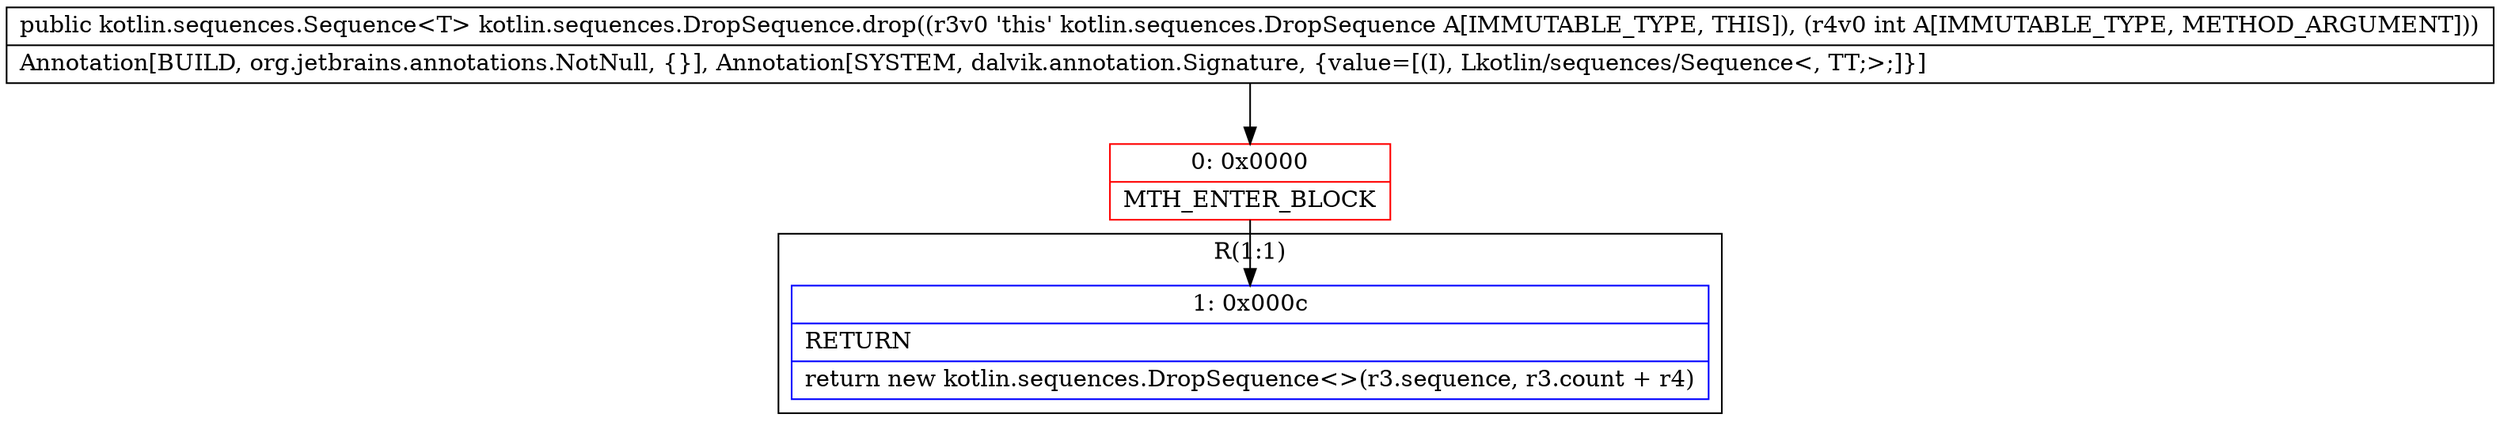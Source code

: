 digraph "CFG forkotlin.sequences.DropSequence.drop(I)Lkotlin\/sequences\/Sequence;" {
subgraph cluster_Region_1605740796 {
label = "R(1:1)";
node [shape=record,color=blue];
Node_1 [shape=record,label="{1\:\ 0x000c|RETURN\l|return new kotlin.sequences.DropSequence\<\>(r3.sequence, r3.count + r4)\l}"];
}
Node_0 [shape=record,color=red,label="{0\:\ 0x0000|MTH_ENTER_BLOCK\l}"];
MethodNode[shape=record,label="{public kotlin.sequences.Sequence\<T\> kotlin.sequences.DropSequence.drop((r3v0 'this' kotlin.sequences.DropSequence A[IMMUTABLE_TYPE, THIS]), (r4v0 int A[IMMUTABLE_TYPE, METHOD_ARGUMENT]))  | Annotation[BUILD, org.jetbrains.annotations.NotNull, \{\}], Annotation[SYSTEM, dalvik.annotation.Signature, \{value=[(I), Lkotlin\/sequences\/Sequence\<, TT;\>;]\}]\l}"];
MethodNode -> Node_0;
Node_0 -> Node_1;
}

